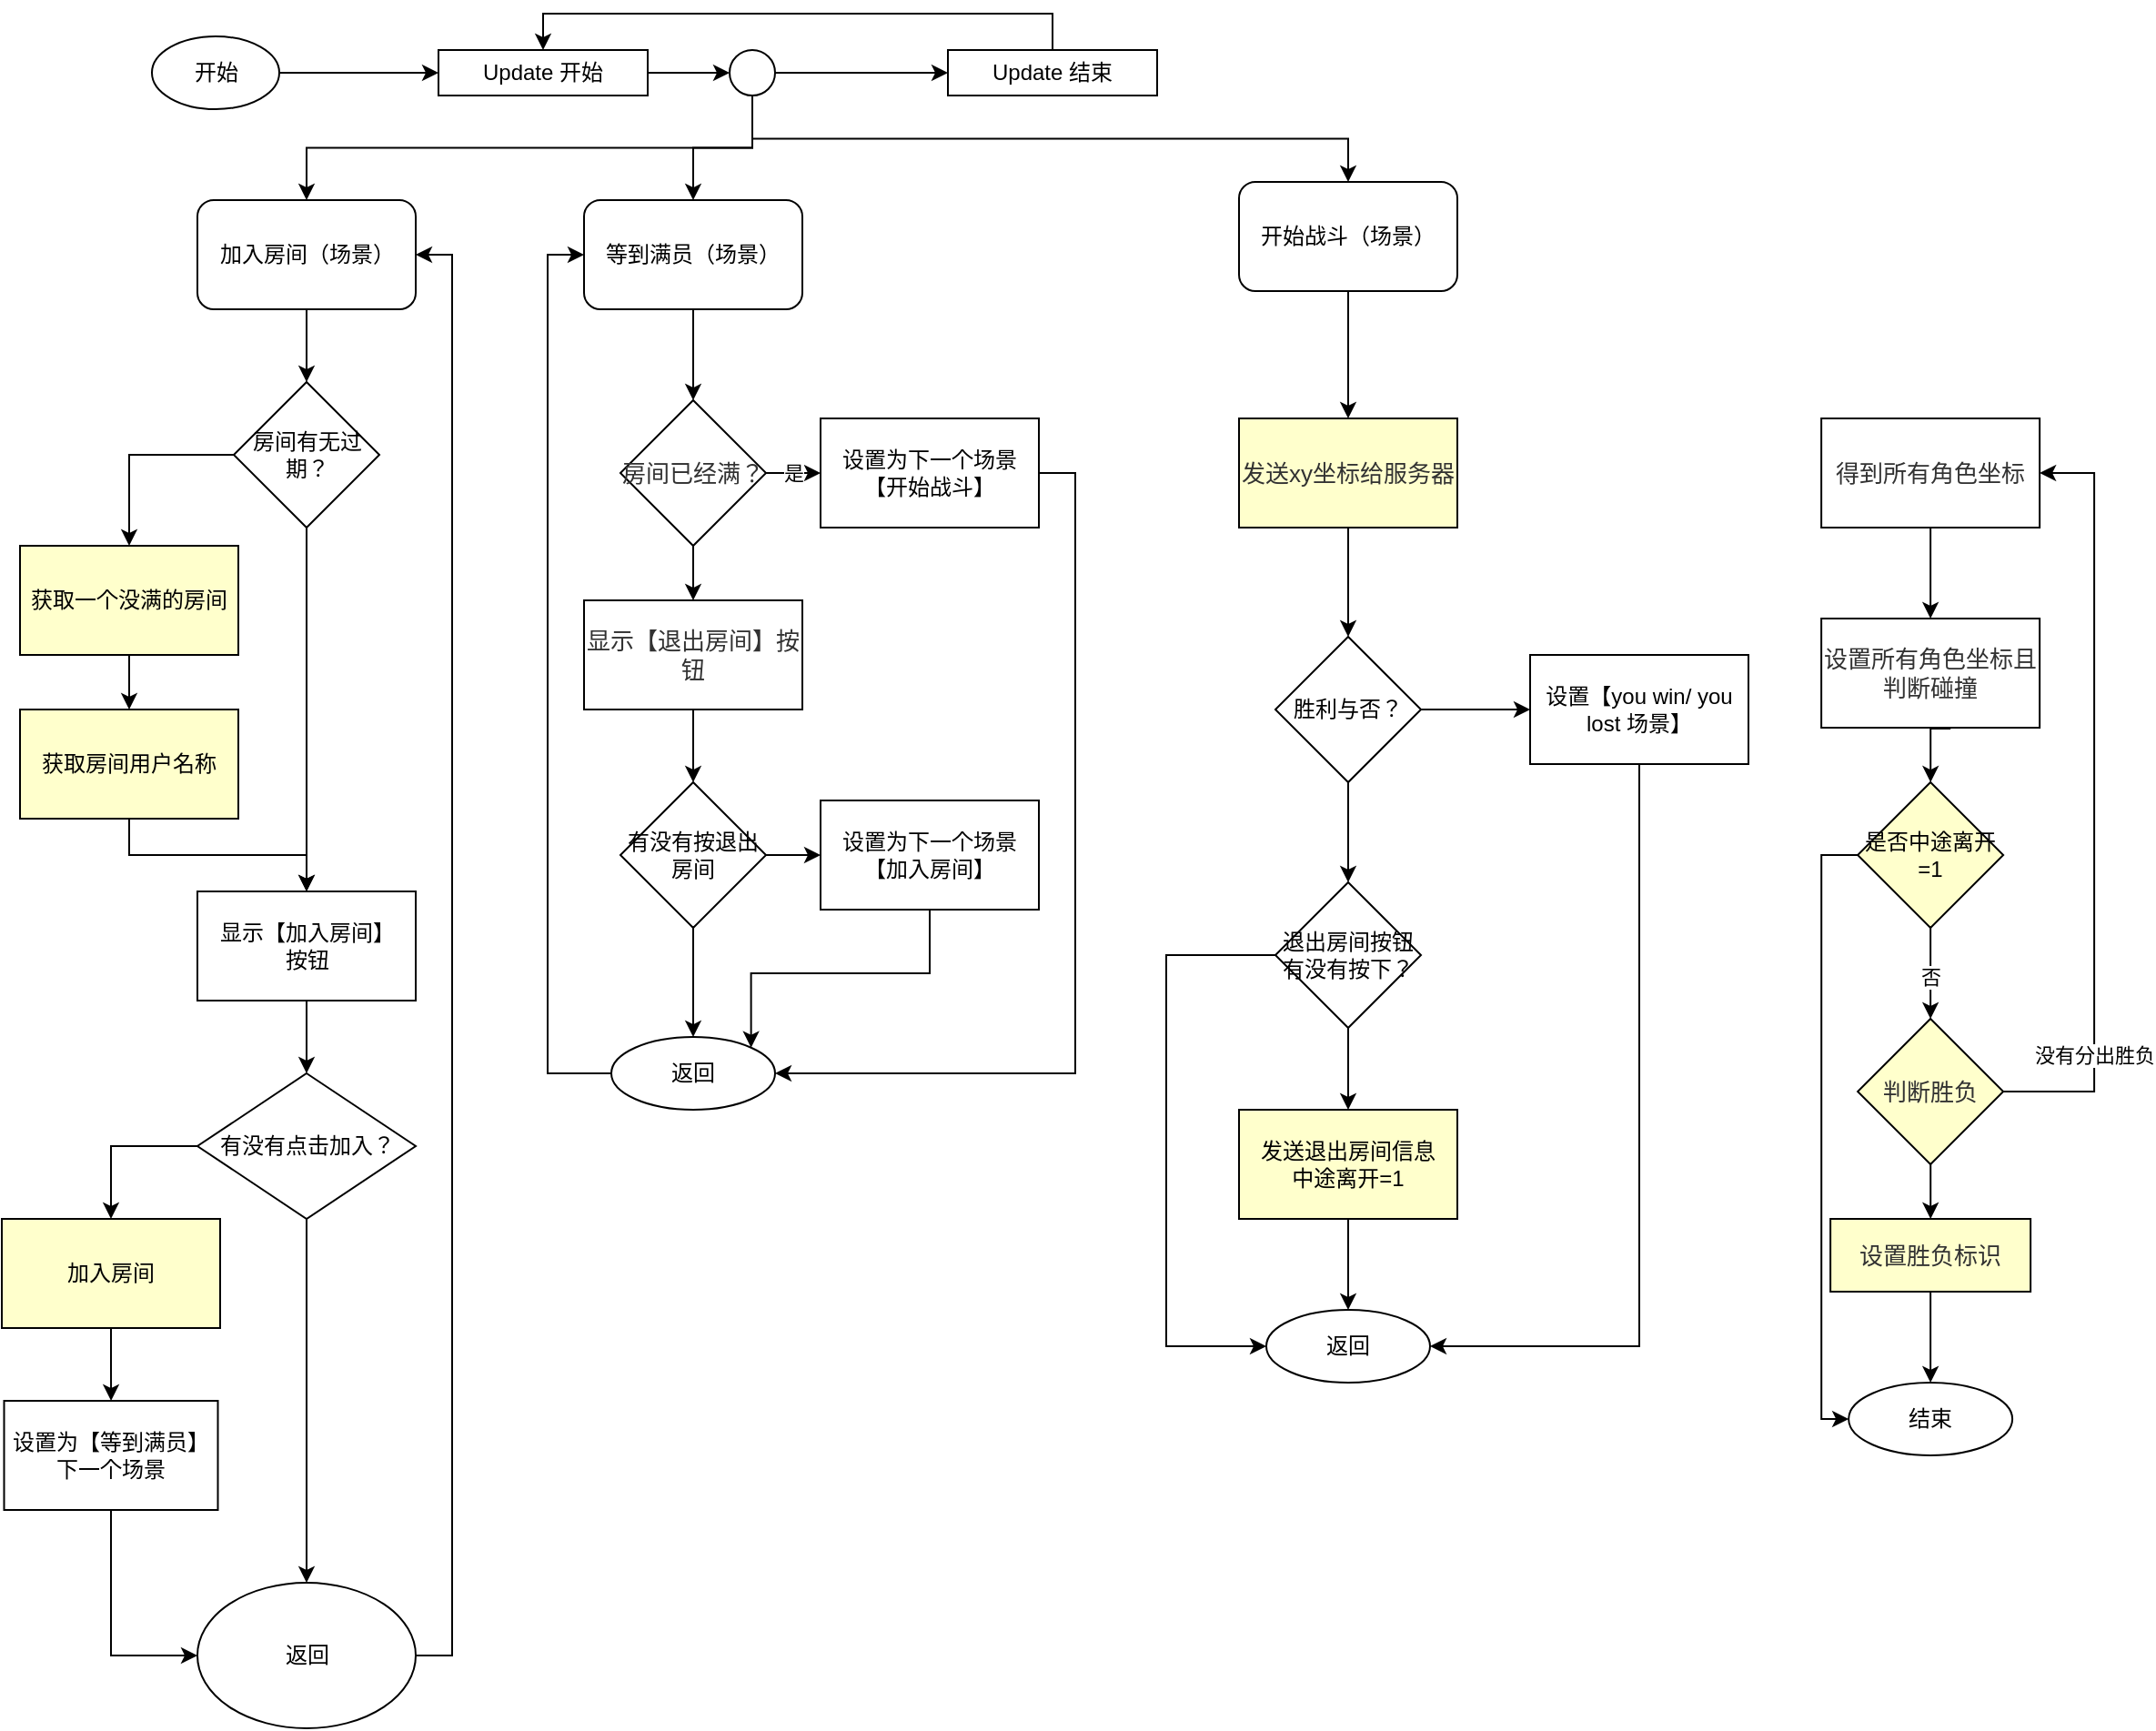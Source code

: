 <mxfile version="15.7.0" type="github">
  <diagram id="tRa1csH4-88LfmXuXKnR" name="Page-1">
    <mxGraphModel dx="899" dy="549" grid="1" gridSize="10" guides="1" tooltips="1" connect="1" arrows="1" fold="1" page="1" pageScale="1" pageWidth="1654" pageHeight="1169" math="0" shadow="0">
      <root>
        <mxCell id="0" />
        <mxCell id="1" parent="0" />
        <mxCell id="4Wosh37YM3WKKmuV432c-3" value="" style="edgeStyle=orthogonalEdgeStyle;rounded=0;orthogonalLoop=1;jettySize=auto;html=1;" edge="1" parent="1" source="4Wosh37YM3WKKmuV432c-1" target="4Wosh37YM3WKKmuV432c-2">
          <mxGeometry relative="1" as="geometry" />
        </mxCell>
        <mxCell id="4Wosh37YM3WKKmuV432c-1" value="开始" style="ellipse;whiteSpace=wrap;html=1;" vertex="1" parent="1">
          <mxGeometry x="142.5" y="80" width="70" height="40" as="geometry" />
        </mxCell>
        <mxCell id="4Wosh37YM3WKKmuV432c-39" style="edgeStyle=orthogonalEdgeStyle;rounded=0;orthogonalLoop=1;jettySize=auto;html=1;exitX=1;exitY=0.5;exitDx=0;exitDy=0;entryX=0;entryY=0.5;entryDx=0;entryDy=0;" edge="1" parent="1" source="4Wosh37YM3WKKmuV432c-2" target="4Wosh37YM3WKKmuV432c-6">
          <mxGeometry relative="1" as="geometry" />
        </mxCell>
        <mxCell id="4Wosh37YM3WKKmuV432c-2" value="Update 开始" style="whiteSpace=wrap;html=1;" vertex="1" parent="1">
          <mxGeometry x="300" y="87.5" width="115" height="25" as="geometry" />
        </mxCell>
        <mxCell id="4Wosh37YM3WKKmuV432c-16" value="" style="edgeStyle=orthogonalEdgeStyle;rounded=0;orthogonalLoop=1;jettySize=auto;html=1;" edge="1" parent="1" source="4Wosh37YM3WKKmuV432c-4" target="4Wosh37YM3WKKmuV432c-15">
          <mxGeometry relative="1" as="geometry" />
        </mxCell>
        <mxCell id="4Wosh37YM3WKKmuV432c-4" value="获取一个没满的房间" style="whiteSpace=wrap;html=1;fillColor=#FFFFCC;" vertex="1" parent="1">
          <mxGeometry x="70" y="360" width="120" height="60" as="geometry" />
        </mxCell>
        <mxCell id="4Wosh37YM3WKKmuV432c-9" style="edgeStyle=orthogonalEdgeStyle;rounded=0;orthogonalLoop=1;jettySize=auto;html=1;exitX=0.5;exitY=1;exitDx=0;exitDy=0;entryX=0.5;entryY=0;entryDx=0;entryDy=0;" edge="1" parent="1" source="4Wosh37YM3WKKmuV432c-6" target="4Wosh37YM3WKKmuV432c-10">
          <mxGeometry relative="1" as="geometry" />
        </mxCell>
        <mxCell id="4Wosh37YM3WKKmuV432c-24" style="edgeStyle=orthogonalEdgeStyle;rounded=0;orthogonalLoop=1;jettySize=auto;html=1;exitX=1;exitY=0.5;exitDx=0;exitDy=0;entryX=0;entryY=0.5;entryDx=0;entryDy=0;" edge="1" parent="1" source="4Wosh37YM3WKKmuV432c-6" target="4Wosh37YM3WKKmuV432c-23">
          <mxGeometry relative="1" as="geometry" />
        </mxCell>
        <mxCell id="4Wosh37YM3WKKmuV432c-36" style="edgeStyle=orthogonalEdgeStyle;rounded=0;orthogonalLoop=1;jettySize=auto;html=1;exitX=0.5;exitY=1;exitDx=0;exitDy=0;entryX=0.5;entryY=0;entryDx=0;entryDy=0;" edge="1" parent="1" source="4Wosh37YM3WKKmuV432c-6" target="4Wosh37YM3WKKmuV432c-35">
          <mxGeometry relative="1" as="geometry" />
        </mxCell>
        <mxCell id="4Wosh37YM3WKKmuV432c-68" style="edgeStyle=orthogonalEdgeStyle;rounded=0;orthogonalLoop=1;jettySize=auto;html=1;exitX=0.5;exitY=1;exitDx=0;exitDy=0;entryX=0.5;entryY=0;entryDx=0;entryDy=0;" edge="1" parent="1" source="4Wosh37YM3WKKmuV432c-6" target="4Wosh37YM3WKKmuV432c-53">
          <mxGeometry relative="1" as="geometry" />
        </mxCell>
        <mxCell id="4Wosh37YM3WKKmuV432c-6" value="" style="ellipse;whiteSpace=wrap;html=1;aspect=fixed;" vertex="1" parent="1">
          <mxGeometry x="460" y="87.5" width="25" height="25" as="geometry" />
        </mxCell>
        <mxCell id="4Wosh37YM3WKKmuV432c-40" style="edgeStyle=orthogonalEdgeStyle;rounded=0;orthogonalLoop=1;jettySize=auto;html=1;exitX=0.5;exitY=1;exitDx=0;exitDy=0;entryX=0.5;entryY=0;entryDx=0;entryDy=0;" edge="1" parent="1" source="4Wosh37YM3WKKmuV432c-10" target="4Wosh37YM3WKKmuV432c-12">
          <mxGeometry relative="1" as="geometry" />
        </mxCell>
        <mxCell id="4Wosh37YM3WKKmuV432c-10" value="加入房间（场景）" style="rounded=1;whiteSpace=wrap;html=1;" vertex="1" parent="1">
          <mxGeometry x="167.5" y="170" width="120" height="60" as="geometry" />
        </mxCell>
        <mxCell id="4Wosh37YM3WKKmuV432c-19" style="edgeStyle=orthogonalEdgeStyle;rounded=0;orthogonalLoop=1;jettySize=auto;html=1;exitX=0.5;exitY=1;exitDx=0;exitDy=0;entryX=0.5;entryY=0;entryDx=0;entryDy=0;" edge="1" parent="1" source="4Wosh37YM3WKKmuV432c-12" target="4Wosh37YM3WKKmuV432c-17">
          <mxGeometry relative="1" as="geometry" />
        </mxCell>
        <mxCell id="4Wosh37YM3WKKmuV432c-41" style="edgeStyle=orthogonalEdgeStyle;rounded=0;orthogonalLoop=1;jettySize=auto;html=1;exitX=0;exitY=0.5;exitDx=0;exitDy=0;entryX=0.5;entryY=0;entryDx=0;entryDy=0;" edge="1" parent="1" source="4Wosh37YM3WKKmuV432c-12" target="4Wosh37YM3WKKmuV432c-4">
          <mxGeometry relative="1" as="geometry" />
        </mxCell>
        <mxCell id="4Wosh37YM3WKKmuV432c-12" value="房间有无过期？" style="rhombus;whiteSpace=wrap;html=1;" vertex="1" parent="1">
          <mxGeometry x="187.5" y="270" width="80" height="80" as="geometry" />
        </mxCell>
        <mxCell id="4Wosh37YM3WKKmuV432c-18" value="" style="edgeStyle=orthogonalEdgeStyle;rounded=0;orthogonalLoop=1;jettySize=auto;html=1;" edge="1" parent="1" source="4Wosh37YM3WKKmuV432c-15" target="4Wosh37YM3WKKmuV432c-17">
          <mxGeometry relative="1" as="geometry" />
        </mxCell>
        <mxCell id="4Wosh37YM3WKKmuV432c-15" value="获取房间用户名称" style="whiteSpace=wrap;html=1;fillColor=#FFFFCC;" vertex="1" parent="1">
          <mxGeometry x="70" y="450" width="120" height="60" as="geometry" />
        </mxCell>
        <mxCell id="4Wosh37YM3WKKmuV432c-21" value="" style="edgeStyle=orthogonalEdgeStyle;rounded=0;orthogonalLoop=1;jettySize=auto;html=1;" edge="1" parent="1" source="4Wosh37YM3WKKmuV432c-17" target="4Wosh37YM3WKKmuV432c-20">
          <mxGeometry relative="1" as="geometry" />
        </mxCell>
        <mxCell id="4Wosh37YM3WKKmuV432c-17" value="显示【加入房间】&lt;br&gt;按钮" style="whiteSpace=wrap;html=1;" vertex="1" parent="1">
          <mxGeometry x="167.5" y="550" width="120" height="60" as="geometry" />
        </mxCell>
        <mxCell id="4Wosh37YM3WKKmuV432c-28" value="" style="edgeStyle=orthogonalEdgeStyle;rounded=0;orthogonalLoop=1;jettySize=auto;html=1;exitX=0;exitY=0.5;exitDx=0;exitDy=0;" edge="1" parent="1" source="4Wosh37YM3WKKmuV432c-20" target="4Wosh37YM3WKKmuV432c-27">
          <mxGeometry relative="1" as="geometry" />
        </mxCell>
        <mxCell id="4Wosh37YM3WKKmuV432c-47" style="edgeStyle=orthogonalEdgeStyle;rounded=0;orthogonalLoop=1;jettySize=auto;html=1;exitX=0.5;exitY=1;exitDx=0;exitDy=0;" edge="1" parent="1" source="4Wosh37YM3WKKmuV432c-20" target="4Wosh37YM3WKKmuV432c-45">
          <mxGeometry relative="1" as="geometry" />
        </mxCell>
        <mxCell id="4Wosh37YM3WKKmuV432c-20" value="有没有点击加入？" style="rhombus;whiteSpace=wrap;html=1;" vertex="1" parent="1">
          <mxGeometry x="167.5" y="650" width="120" height="80" as="geometry" />
        </mxCell>
        <mxCell id="4Wosh37YM3WKKmuV432c-26" style="edgeStyle=orthogonalEdgeStyle;rounded=0;orthogonalLoop=1;jettySize=auto;html=1;exitX=0.5;exitY=0;exitDx=0;exitDy=0;entryX=0.5;entryY=0;entryDx=0;entryDy=0;" edge="1" parent="1" source="4Wosh37YM3WKKmuV432c-23" target="4Wosh37YM3WKKmuV432c-2">
          <mxGeometry relative="1" as="geometry" />
        </mxCell>
        <mxCell id="4Wosh37YM3WKKmuV432c-23" value="Update 结束" style="whiteSpace=wrap;html=1;" vertex="1" parent="1">
          <mxGeometry x="580" y="87.5" width="115" height="25" as="geometry" />
        </mxCell>
        <mxCell id="4Wosh37YM3WKKmuV432c-33" style="edgeStyle=orthogonalEdgeStyle;rounded=0;orthogonalLoop=1;jettySize=auto;html=1;" edge="1" parent="1" source="4Wosh37YM3WKKmuV432c-27" target="4Wosh37YM3WKKmuV432c-29">
          <mxGeometry relative="1" as="geometry" />
        </mxCell>
        <mxCell id="4Wosh37YM3WKKmuV432c-27" value="加入房间" style="whiteSpace=wrap;html=1;fillColor=#FFFFCC;" vertex="1" parent="1">
          <mxGeometry x="60" y="730" width="120" height="60" as="geometry" />
        </mxCell>
        <mxCell id="4Wosh37YM3WKKmuV432c-46" style="edgeStyle=orthogonalEdgeStyle;rounded=0;orthogonalLoop=1;jettySize=auto;html=1;exitX=0.5;exitY=1;exitDx=0;exitDy=0;entryX=0;entryY=0.5;entryDx=0;entryDy=0;" edge="1" parent="1" source="4Wosh37YM3WKKmuV432c-29" target="4Wosh37YM3WKKmuV432c-45">
          <mxGeometry relative="1" as="geometry" />
        </mxCell>
        <mxCell id="4Wosh37YM3WKKmuV432c-29" value="设置为【等到满员】下一个场景" style="whiteSpace=wrap;html=1;" vertex="1" parent="1">
          <mxGeometry x="61.25" y="830" width="117.5" height="60" as="geometry" />
        </mxCell>
        <mxCell id="4Wosh37YM3WKKmuV432c-50" style="edgeStyle=orthogonalEdgeStyle;rounded=0;orthogonalLoop=1;jettySize=auto;html=1;exitX=0.5;exitY=1;exitDx=0;exitDy=0;entryX=0.5;entryY=0;entryDx=0;entryDy=0;" edge="1" parent="1" source="4Wosh37YM3WKKmuV432c-35" target="4Wosh37YM3WKKmuV432c-49">
          <mxGeometry relative="1" as="geometry" />
        </mxCell>
        <mxCell id="4Wosh37YM3WKKmuV432c-35" value="等到满员（场景）" style="rounded=1;whiteSpace=wrap;html=1;" vertex="1" parent="1">
          <mxGeometry x="380" y="170" width="120" height="60" as="geometry" />
        </mxCell>
        <mxCell id="4Wosh37YM3WKKmuV432c-48" style="edgeStyle=orthogonalEdgeStyle;rounded=0;orthogonalLoop=1;jettySize=auto;html=1;exitX=1;exitY=0.5;exitDx=0;exitDy=0;entryX=1;entryY=0.5;entryDx=0;entryDy=0;" edge="1" parent="1" source="4Wosh37YM3WKKmuV432c-45" target="4Wosh37YM3WKKmuV432c-10">
          <mxGeometry relative="1" as="geometry" />
        </mxCell>
        <mxCell id="4Wosh37YM3WKKmuV432c-45" value="返回" style="ellipse;whiteSpace=wrap;html=1;" vertex="1" parent="1">
          <mxGeometry x="167.5" y="930" width="120" height="80" as="geometry" />
        </mxCell>
        <mxCell id="4Wosh37YM3WKKmuV432c-52" value="" style="edgeStyle=orthogonalEdgeStyle;rounded=0;orthogonalLoop=1;jettySize=auto;html=1;" edge="1" parent="1" source="4Wosh37YM3WKKmuV432c-49" target="4Wosh37YM3WKKmuV432c-51">
          <mxGeometry relative="1" as="geometry" />
        </mxCell>
        <mxCell id="4Wosh37YM3WKKmuV432c-60" style="edgeStyle=orthogonalEdgeStyle;rounded=0;orthogonalLoop=1;jettySize=auto;html=1;exitX=1;exitY=0.5;exitDx=0;exitDy=0;entryX=0;entryY=0.5;entryDx=0;entryDy=0;" edge="1" parent="1" source="4Wosh37YM3WKKmuV432c-49" target="4Wosh37YM3WKKmuV432c-54">
          <mxGeometry relative="1" as="geometry" />
        </mxCell>
        <mxCell id="4Wosh37YM3WKKmuV432c-61" value="是" style="edgeLabel;html=1;align=center;verticalAlign=middle;resizable=0;points=[];" vertex="1" connectable="0" parent="4Wosh37YM3WKKmuV432c-60">
          <mxGeometry x="-0.04" relative="1" as="geometry">
            <mxPoint as="offset" />
          </mxGeometry>
        </mxCell>
        <mxCell id="4Wosh37YM3WKKmuV432c-49" value="&lt;span style=&quot;color: rgb(50 , 50 , 50) ; font-size: 13px ; background-color: rgba(255 , 255 , 255 , 0.01)&quot;&gt;房间已经满？&lt;/span&gt;" style="rhombus;whiteSpace=wrap;html=1;" vertex="1" parent="1">
          <mxGeometry x="400" y="280" width="80" height="80" as="geometry" />
        </mxCell>
        <mxCell id="4Wosh37YM3WKKmuV432c-57" value="" style="edgeStyle=orthogonalEdgeStyle;rounded=0;orthogonalLoop=1;jettySize=auto;html=1;" edge="1" parent="1" source="4Wosh37YM3WKKmuV432c-51" target="4Wosh37YM3WKKmuV432c-56">
          <mxGeometry relative="1" as="geometry" />
        </mxCell>
        <mxCell id="4Wosh37YM3WKKmuV432c-51" value="&lt;span style=&quot;color: rgb(50 , 50 , 50) ; font-size: 13px ; background-color: rgba(255 , 255 , 255 , 0.01)&quot;&gt;显示【退出房间】按钮&lt;/span&gt;" style="whiteSpace=wrap;html=1;" vertex="1" parent="1">
          <mxGeometry x="380" y="390" width="120" height="60" as="geometry" />
        </mxCell>
        <mxCell id="4Wosh37YM3WKKmuV432c-76" value="" style="edgeStyle=orthogonalEdgeStyle;rounded=0;orthogonalLoop=1;jettySize=auto;html=1;" edge="1" parent="1" source="4Wosh37YM3WKKmuV432c-53" target="4Wosh37YM3WKKmuV432c-75">
          <mxGeometry relative="1" as="geometry" />
        </mxCell>
        <mxCell id="4Wosh37YM3WKKmuV432c-53" value="开始战斗（场景）" style="rounded=1;whiteSpace=wrap;html=1;" vertex="1" parent="1">
          <mxGeometry x="740" y="160" width="120" height="60" as="geometry" />
        </mxCell>
        <mxCell id="4Wosh37YM3WKKmuV432c-66" style="edgeStyle=orthogonalEdgeStyle;rounded=0;orthogonalLoop=1;jettySize=auto;html=1;exitX=1;exitY=0.5;exitDx=0;exitDy=0;entryX=1;entryY=0.5;entryDx=0;entryDy=0;" edge="1" parent="1" source="4Wosh37YM3WKKmuV432c-54" target="4Wosh37YM3WKKmuV432c-62">
          <mxGeometry relative="1" as="geometry" />
        </mxCell>
        <mxCell id="4Wosh37YM3WKKmuV432c-54" value="设置为下一个场景【开始战斗】" style="whiteSpace=wrap;html=1;" vertex="1" parent="1">
          <mxGeometry x="510" y="290" width="120" height="60" as="geometry" />
        </mxCell>
        <mxCell id="4Wosh37YM3WKKmuV432c-58" style="edgeStyle=orthogonalEdgeStyle;rounded=0;orthogonalLoop=1;jettySize=auto;html=1;exitX=0.5;exitY=1;exitDx=0;exitDy=0;" edge="1" parent="1" source="4Wosh37YM3WKKmuV432c-56" target="4Wosh37YM3WKKmuV432c-62">
          <mxGeometry relative="1" as="geometry">
            <mxPoint x="440" y="580" as="targetPoint" />
          </mxGeometry>
        </mxCell>
        <mxCell id="4Wosh37YM3WKKmuV432c-64" style="edgeStyle=orthogonalEdgeStyle;rounded=0;orthogonalLoop=1;jettySize=auto;html=1;exitX=1;exitY=0.5;exitDx=0;exitDy=0;entryX=0;entryY=0.5;entryDx=0;entryDy=0;" edge="1" parent="1" source="4Wosh37YM3WKKmuV432c-56" target="4Wosh37YM3WKKmuV432c-63">
          <mxGeometry relative="1" as="geometry" />
        </mxCell>
        <mxCell id="4Wosh37YM3WKKmuV432c-56" value="有没有按退出房间" style="rhombus;whiteSpace=wrap;html=1;" vertex="1" parent="1">
          <mxGeometry x="400" y="490" width="80" height="80" as="geometry" />
        </mxCell>
        <mxCell id="4Wosh37YM3WKKmuV432c-65" style="edgeStyle=orthogonalEdgeStyle;rounded=0;orthogonalLoop=1;jettySize=auto;html=1;exitX=0;exitY=0.5;exitDx=0;exitDy=0;entryX=0;entryY=0.5;entryDx=0;entryDy=0;" edge="1" parent="1" source="4Wosh37YM3WKKmuV432c-62" target="4Wosh37YM3WKKmuV432c-35">
          <mxGeometry relative="1" as="geometry" />
        </mxCell>
        <mxCell id="4Wosh37YM3WKKmuV432c-62" value="返回" style="ellipse;whiteSpace=wrap;html=1;" vertex="1" parent="1">
          <mxGeometry x="395" y="630" width="90" height="40" as="geometry" />
        </mxCell>
        <mxCell id="4Wosh37YM3WKKmuV432c-67" style="edgeStyle=orthogonalEdgeStyle;rounded=0;orthogonalLoop=1;jettySize=auto;html=1;exitX=0.5;exitY=1;exitDx=0;exitDy=0;entryX=1;entryY=0;entryDx=0;entryDy=0;" edge="1" parent="1" source="4Wosh37YM3WKKmuV432c-63" target="4Wosh37YM3WKKmuV432c-62">
          <mxGeometry relative="1" as="geometry" />
        </mxCell>
        <mxCell id="4Wosh37YM3WKKmuV432c-63" value="设置为下一个场景【加入房间】" style="whiteSpace=wrap;html=1;" vertex="1" parent="1">
          <mxGeometry x="510" y="500" width="120" height="60" as="geometry" />
        </mxCell>
        <mxCell id="4Wosh37YM3WKKmuV432c-78" value="" style="edgeStyle=orthogonalEdgeStyle;rounded=0;orthogonalLoop=1;jettySize=auto;html=1;" edge="1" parent="1" source="4Wosh37YM3WKKmuV432c-75" target="4Wosh37YM3WKKmuV432c-77">
          <mxGeometry relative="1" as="geometry" />
        </mxCell>
        <mxCell id="4Wosh37YM3WKKmuV432c-75" value="&lt;span style=&quot;color: rgb(50 , 50 , 50) ; font-size: 13px ; background-color: rgba(255 , 255 , 255 , 0.01)&quot;&gt;发送xy坐标给服务器&lt;/span&gt;" style="rounded=0;whiteSpace=wrap;html=1;fillColor=#FFFFCC;" vertex="1" parent="1">
          <mxGeometry x="740" y="290" width="120" height="60" as="geometry" />
        </mxCell>
        <mxCell id="4Wosh37YM3WKKmuV432c-96" value="" style="edgeStyle=orthogonalEdgeStyle;rounded=0;orthogonalLoop=1;jettySize=auto;html=1;" edge="1" parent="1" source="4Wosh37YM3WKKmuV432c-77" target="4Wosh37YM3WKKmuV432c-95">
          <mxGeometry relative="1" as="geometry" />
        </mxCell>
        <mxCell id="4Wosh37YM3WKKmuV432c-99" value="" style="edgeStyle=orthogonalEdgeStyle;rounded=0;orthogonalLoop=1;jettySize=auto;html=1;" edge="1" parent="1" source="4Wosh37YM3WKKmuV432c-77" target="4Wosh37YM3WKKmuV432c-98">
          <mxGeometry relative="1" as="geometry" />
        </mxCell>
        <mxCell id="4Wosh37YM3WKKmuV432c-77" value="胜利与否？" style="rhombus;whiteSpace=wrap;html=1;" vertex="1" parent="1">
          <mxGeometry x="760" y="410" width="80" height="80" as="geometry" />
        </mxCell>
        <mxCell id="4Wosh37YM3WKKmuV432c-81" value="" style="edgeStyle=orthogonalEdgeStyle;rounded=0;orthogonalLoop=1;jettySize=auto;html=1;" edge="1" parent="1" source="4Wosh37YM3WKKmuV432c-79" target="4Wosh37YM3WKKmuV432c-80">
          <mxGeometry relative="1" as="geometry" />
        </mxCell>
        <mxCell id="4Wosh37YM3WKKmuV432c-79" value="&lt;span style=&quot;color: rgb(50 , 50 , 50) ; font-size: 13px ; background-color: rgba(255 , 255 , 255 , 0.01)&quot;&gt;得到所有角色坐标&lt;/span&gt;" style="rounded=0;whiteSpace=wrap;html=1;" vertex="1" parent="1">
          <mxGeometry x="1060.06" y="290" width="120" height="60" as="geometry" />
        </mxCell>
        <mxCell id="4Wosh37YM3WKKmuV432c-83" value="" style="edgeStyle=orthogonalEdgeStyle;rounded=0;orthogonalLoop=1;jettySize=auto;html=1;" edge="1" parent="1" target="4Wosh37YM3WKKmuV432c-87">
          <mxGeometry relative="1" as="geometry">
            <mxPoint x="1130.06" y="430" as="sourcePoint" />
          </mxGeometry>
        </mxCell>
        <mxCell id="4Wosh37YM3WKKmuV432c-80" value="&lt;span style=&quot;color: rgb(50 , 50 , 50) ; font-size: 13px ; background-color: rgba(255 , 255 , 255 , 0.01)&quot;&gt;设置所有角色坐标且判断碰撞&lt;/span&gt;" style="whiteSpace=wrap;html=1;rounded=0;" vertex="1" parent="1">
          <mxGeometry x="1060.06" y="400" width="120" height="60" as="geometry" />
        </mxCell>
        <mxCell id="4Wosh37YM3WKKmuV432c-85" value="" style="edgeStyle=orthogonalEdgeStyle;rounded=0;orthogonalLoop=1;jettySize=auto;html=1;" edge="1" parent="1" source="4Wosh37YM3WKKmuV432c-82" target="4Wosh37YM3WKKmuV432c-84">
          <mxGeometry relative="1" as="geometry" />
        </mxCell>
        <mxCell id="4Wosh37YM3WKKmuV432c-92" style="edgeStyle=orthogonalEdgeStyle;rounded=0;orthogonalLoop=1;jettySize=auto;html=1;exitX=1;exitY=0.5;exitDx=0;exitDy=0;entryX=1;entryY=0.5;entryDx=0;entryDy=0;" edge="1" parent="1" source="4Wosh37YM3WKKmuV432c-82" target="4Wosh37YM3WKKmuV432c-79">
          <mxGeometry relative="1" as="geometry">
            <Array as="points">
              <mxPoint x="1210.06" y="660" />
              <mxPoint x="1210.06" y="320" />
            </Array>
          </mxGeometry>
        </mxCell>
        <mxCell id="4Wosh37YM3WKKmuV432c-94" value="没有分出胜负" style="edgeLabel;html=1;align=center;verticalAlign=middle;resizable=0;points=[];" vertex="1" connectable="0" parent="4Wosh37YM3WKKmuV432c-92">
          <mxGeometry x="-0.854" relative="1" as="geometry">
            <mxPoint x="19" y="-20" as="offset" />
          </mxGeometry>
        </mxCell>
        <mxCell id="4Wosh37YM3WKKmuV432c-82" value="&lt;span style=&quot;color: rgb(50 , 50 , 50) ; font-size: 13px ; background-color: rgba(255 , 255 , 255 , 0.01)&quot;&gt;判断胜负&lt;/span&gt;" style="rhombus;whiteSpace=wrap;html=1;fillColor=#FFFFCC;" vertex="1" parent="1">
          <mxGeometry x="1080.06" y="620" width="80" height="80" as="geometry" />
        </mxCell>
        <mxCell id="4Wosh37YM3WKKmuV432c-91" value="" style="edgeStyle=orthogonalEdgeStyle;rounded=0;orthogonalLoop=1;jettySize=auto;html=1;" edge="1" parent="1" source="4Wosh37YM3WKKmuV432c-84" target="4Wosh37YM3WKKmuV432c-90">
          <mxGeometry relative="1" as="geometry" />
        </mxCell>
        <mxCell id="4Wosh37YM3WKKmuV432c-84" value="&lt;span style=&quot;color: rgb(50 , 50 , 50) ; font-size: 13px ; background-color: rgba(255 , 255 , 255 , 0.01)&quot;&gt;设置胜负标识&lt;/span&gt;" style="whiteSpace=wrap;html=1;fillColor=#FFFFCC;" vertex="1" parent="1">
          <mxGeometry x="1065.06" y="730" width="110" height="40" as="geometry" />
        </mxCell>
        <mxCell id="4Wosh37YM3WKKmuV432c-102" value="" style="edgeStyle=orthogonalEdgeStyle;rounded=0;orthogonalLoop=1;jettySize=auto;html=1;" edge="1" parent="1" source="4Wosh37YM3WKKmuV432c-86" target="4Wosh37YM3WKKmuV432c-97">
          <mxGeometry relative="1" as="geometry" />
        </mxCell>
        <mxCell id="4Wosh37YM3WKKmuV432c-86" value="发送退出房间信息&lt;br&gt;中途离开=1" style="rounded=0;whiteSpace=wrap;html=1;fillColor=#FFFFCC;" vertex="1" parent="1">
          <mxGeometry x="740" y="670" width="120" height="60" as="geometry" />
        </mxCell>
        <mxCell id="4Wosh37YM3WKKmuV432c-88" value="" style="edgeStyle=orthogonalEdgeStyle;rounded=0;orthogonalLoop=1;jettySize=auto;html=1;" edge="1" parent="1" source="4Wosh37YM3WKKmuV432c-87" target="4Wosh37YM3WKKmuV432c-82">
          <mxGeometry relative="1" as="geometry" />
        </mxCell>
        <mxCell id="4Wosh37YM3WKKmuV432c-89" value="否" style="edgeLabel;html=1;align=center;verticalAlign=middle;resizable=0;points=[];" vertex="1" connectable="0" parent="4Wosh37YM3WKKmuV432c-88">
          <mxGeometry x="-0.452" y="2" relative="1" as="geometry">
            <mxPoint x="-2" y="13" as="offset" />
          </mxGeometry>
        </mxCell>
        <mxCell id="4Wosh37YM3WKKmuV432c-93" style="edgeStyle=orthogonalEdgeStyle;rounded=0;orthogonalLoop=1;jettySize=auto;html=1;exitX=0;exitY=0.5;exitDx=0;exitDy=0;entryX=0;entryY=0.5;entryDx=0;entryDy=0;" edge="1" parent="1" source="4Wosh37YM3WKKmuV432c-87" target="4Wosh37YM3WKKmuV432c-90">
          <mxGeometry relative="1" as="geometry" />
        </mxCell>
        <mxCell id="4Wosh37YM3WKKmuV432c-87" value="是否中途离开=1" style="rhombus;whiteSpace=wrap;html=1;fillColor=#FFFFCC;" vertex="1" parent="1">
          <mxGeometry x="1080.06" y="490" width="80" height="80" as="geometry" />
        </mxCell>
        <mxCell id="4Wosh37YM3WKKmuV432c-90" value="结束" style="ellipse;whiteSpace=wrap;html=1;" vertex="1" parent="1">
          <mxGeometry x="1075.06" y="820" width="90" height="40" as="geometry" />
        </mxCell>
        <mxCell id="4Wosh37YM3WKKmuV432c-101" value="" style="edgeStyle=orthogonalEdgeStyle;rounded=0;orthogonalLoop=1;jettySize=auto;html=1;" edge="1" parent="1" source="4Wosh37YM3WKKmuV432c-95" target="4Wosh37YM3WKKmuV432c-86">
          <mxGeometry relative="1" as="geometry" />
        </mxCell>
        <mxCell id="4Wosh37YM3WKKmuV432c-103" style="edgeStyle=orthogonalEdgeStyle;rounded=0;orthogonalLoop=1;jettySize=auto;html=1;exitX=0;exitY=0.5;exitDx=0;exitDy=0;entryX=0;entryY=0.5;entryDx=0;entryDy=0;" edge="1" parent="1" source="4Wosh37YM3WKKmuV432c-95" target="4Wosh37YM3WKKmuV432c-97">
          <mxGeometry relative="1" as="geometry">
            <Array as="points">
              <mxPoint x="700" y="585" />
              <mxPoint x="700" y="800" />
            </Array>
          </mxGeometry>
        </mxCell>
        <mxCell id="4Wosh37YM3WKKmuV432c-95" value="退出房间按钮有没有按下？" style="rhombus;whiteSpace=wrap;html=1;" vertex="1" parent="1">
          <mxGeometry x="760" y="545" width="80" height="80" as="geometry" />
        </mxCell>
        <mxCell id="4Wosh37YM3WKKmuV432c-97" value="返回" style="ellipse;whiteSpace=wrap;html=1;" vertex="1" parent="1">
          <mxGeometry x="755" y="780" width="90" height="40" as="geometry" />
        </mxCell>
        <mxCell id="4Wosh37YM3WKKmuV432c-100" style="edgeStyle=orthogonalEdgeStyle;rounded=0;orthogonalLoop=1;jettySize=auto;html=1;exitX=0.5;exitY=1;exitDx=0;exitDy=0;entryX=1;entryY=0.5;entryDx=0;entryDy=0;" edge="1" parent="1" source="4Wosh37YM3WKKmuV432c-98" target="4Wosh37YM3WKKmuV432c-97">
          <mxGeometry relative="1" as="geometry" />
        </mxCell>
        <mxCell id="4Wosh37YM3WKKmuV432c-98" value="设置【you win/ you lost 场景】" style="whiteSpace=wrap;html=1;" vertex="1" parent="1">
          <mxGeometry x="900" y="420" width="120" height="60" as="geometry" />
        </mxCell>
      </root>
    </mxGraphModel>
  </diagram>
</mxfile>
